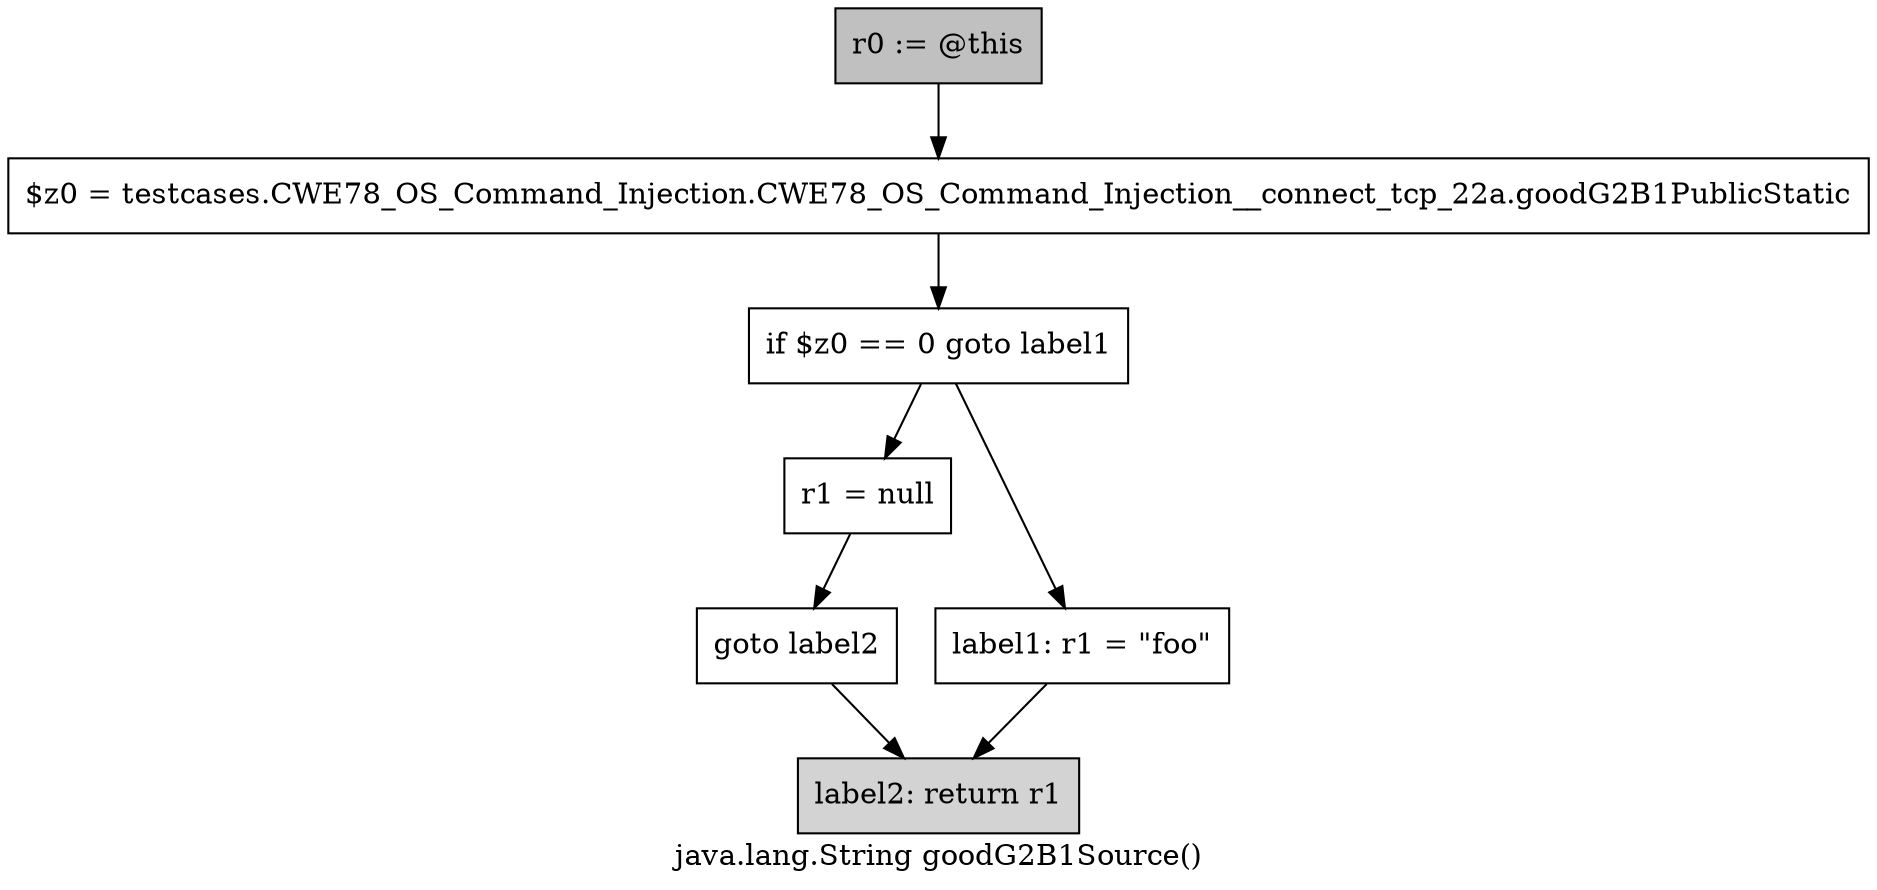 digraph "java.lang.String goodG2B1Source()" {
    label="java.lang.String goodG2B1Source()";
    node [shape=box];
    "0" [style=filled,fillcolor=gray,label="r0 := @this",];
    "1" [label="$z0 = testcases.CWE78_OS_Command_Injection.CWE78_OS_Command_Injection__connect_tcp_22a.goodG2B1PublicStatic",];
    "0"->"1";
    "2" [label="if $z0 == 0 goto label1",];
    "1"->"2";
    "3" [label="r1 = null",];
    "2"->"3";
    "5" [label="label1: r1 = \"foo\"",];
    "2"->"5";
    "4" [label="goto label2",];
    "3"->"4";
    "6" [style=filled,fillcolor=lightgray,label="label2: return r1",];
    "4"->"6";
    "5"->"6";
}
